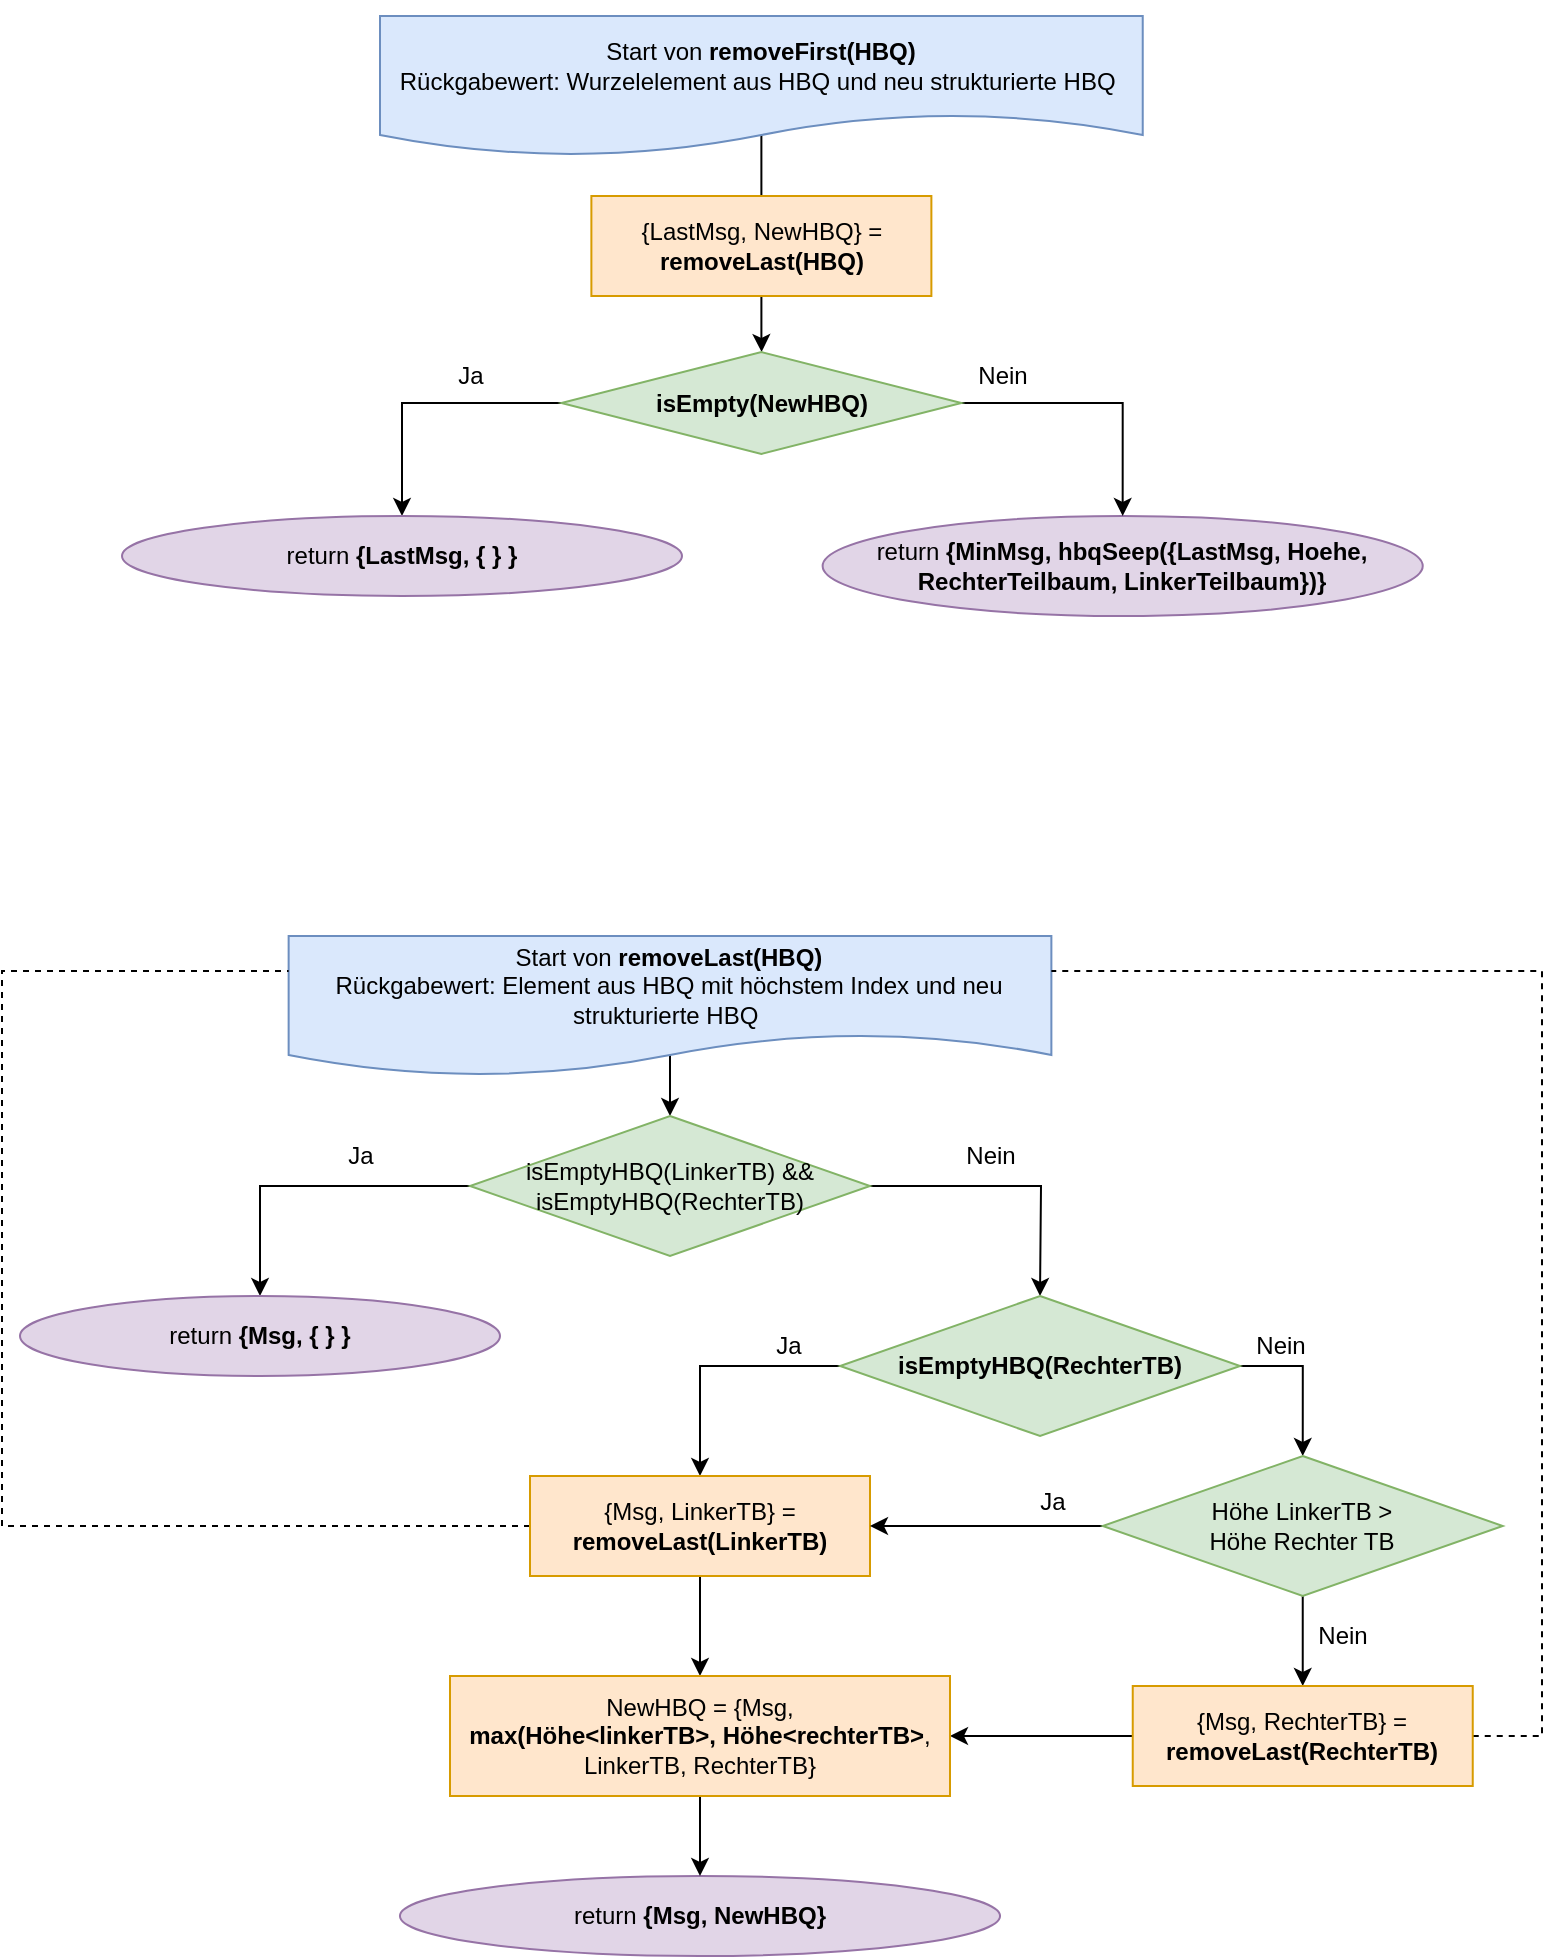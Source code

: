 <mxfile version="15.8.7" type="device"><diagram id="C5RBs43oDa-KdzZeNtuy" name="Page-1"><mxGraphModel dx="1346" dy="997" grid="1" gridSize="10" guides="1" tooltips="1" connect="1" arrows="1" fold="1" page="1" pageScale="1" pageWidth="827" pageHeight="1169" math="0" shadow="0"><root><mxCell id="WIyWlLk6GJQsqaUBKTNV-0"/><mxCell id="WIyWlLk6GJQsqaUBKTNV-1" parent="WIyWlLk6GJQsqaUBKTNV-0"/><mxCell id="M7bdTLm5wIMCPJVuJUl4-26" style="edgeStyle=orthogonalEdgeStyle;rounded=0;orthogonalLoop=1;jettySize=auto;html=1;exitX=0.5;exitY=0;exitDx=0;exitDy=0;entryX=0.5;entryY=0;entryDx=0;entryDy=0;" parent="WIyWlLk6GJQsqaUBKTNV-1" source="M7bdTLm5wIMCPJVuJUl4-27" target="M7bdTLm5wIMCPJVuJUl4-37" edge="1"><mxGeometry relative="1" as="geometry"><Array as="points"><mxPoint x="399.3" y="180"/><mxPoint x="399.3" y="180"/></Array><mxPoint x="399.7" y="170.005" as="targetPoint"/></mxGeometry></mxCell><mxCell id="M7bdTLm5wIMCPJVuJUl4-27" value="Start von &lt;b&gt;removeFirst(HBQ)&lt;/b&gt;&lt;br&gt;Rückgabewert: Wurzelelement aus HBQ und neu strukturierte HBQ&amp;nbsp;" style="shape=document;whiteSpace=wrap;html=1;boundedLbl=1;fillColor=#dae8fc;strokeColor=#6c8ebf;" parent="WIyWlLk6GJQsqaUBKTNV-1" vertex="1"><mxGeometry x="209.0" y="70" width="381.37" height="70" as="geometry"/></mxCell><mxCell id="M7bdTLm5wIMCPJVuJUl4-34" value="return &lt;b&gt;{MinMsg, hbqSeep({LastMsg, Hoehe, RechterTeilbaum, LinkerTeilbaum})}&lt;/b&gt;" style="ellipse;whiteSpace=wrap;html=1;rounded=0;fillColor=#e1d5e7;strokeColor=#9673a6;" parent="WIyWlLk6GJQsqaUBKTNV-1" vertex="1"><mxGeometry x="430.31" y="320" width="300.06" height="50" as="geometry"/></mxCell><mxCell id="M7bdTLm5wIMCPJVuJUl4-68" value="" style="edgeStyle=orthogonalEdgeStyle;rounded=0;orthogonalLoop=1;jettySize=auto;html=1;" parent="WIyWlLk6GJQsqaUBKTNV-1" source="M7bdTLm5wIMCPJVuJUl4-37" edge="1"><mxGeometry relative="1" as="geometry"><mxPoint x="399.8" y="238" as="targetPoint"/></mxGeometry></mxCell><mxCell id="M7bdTLm5wIMCPJVuJUl4-37" value="{LastMsg, NewHBQ} = &lt;b&gt;removeLast(HBQ)&lt;/b&gt;" style="rounded=0;whiteSpace=wrap;html=1;fillColor=#ffe6cc;strokeColor=#d79b00;" parent="WIyWlLk6GJQsqaUBKTNV-1" vertex="1"><mxGeometry x="314.69" y="160" width="170" height="50" as="geometry"/></mxCell><mxCell id="M7bdTLm5wIMCPJVuJUl4-38" style="edgeStyle=orthogonalEdgeStyle;rounded=0;orthogonalLoop=1;jettySize=auto;html=1;exitX=0.5;exitY=0;exitDx=0;exitDy=0;" parent="WIyWlLk6GJQsqaUBKTNV-1" source="M7bdTLm5wIMCPJVuJUl4-39" target="M7bdTLm5wIMCPJVuJUl4-42" edge="1"><mxGeometry relative="1" as="geometry"><Array as="points"><mxPoint x="354" y="560"/><mxPoint x="354" y="560"/></Array></mxGeometry></mxCell><mxCell id="M7bdTLm5wIMCPJVuJUl4-39" value="Start von &lt;b&gt;removeLast(HBQ)&lt;/b&gt;&lt;br&gt;Rückgabewert: Element aus HBQ mit höchstem Index und neu strukturierte HBQ&amp;nbsp;" style="shape=document;whiteSpace=wrap;html=1;boundedLbl=1;fillColor=#dae8fc;strokeColor=#6c8ebf;" parent="WIyWlLk6GJQsqaUBKTNV-1" vertex="1"><mxGeometry x="163.32" y="530" width="381.37" height="70" as="geometry"/></mxCell><mxCell id="M7bdTLm5wIMCPJVuJUl4-40" style="edgeStyle=orthogonalEdgeStyle;rounded=0;orthogonalLoop=1;jettySize=auto;html=1;exitX=0;exitY=0.5;exitDx=0;exitDy=0;entryX=0.5;entryY=0;entryDx=0;entryDy=0;" parent="WIyWlLk6GJQsqaUBKTNV-1" source="M7bdTLm5wIMCPJVuJUl4-42" target="M7bdTLm5wIMCPJVuJUl4-45" edge="1"><mxGeometry relative="1" as="geometry"/></mxCell><mxCell id="M7bdTLm5wIMCPJVuJUl4-41" style="edgeStyle=orthogonalEdgeStyle;rounded=0;orthogonalLoop=1;jettySize=auto;html=1;exitX=1;exitY=0.5;exitDx=0;exitDy=0;entryX=0.5;entryY=0;entryDx=0;entryDy=0;" parent="WIyWlLk6GJQsqaUBKTNV-1" source="M7bdTLm5wIMCPJVuJUl4-42" edge="1"><mxGeometry relative="1" as="geometry"><mxPoint x="539" y="710" as="targetPoint"/></mxGeometry></mxCell><mxCell id="M7bdTLm5wIMCPJVuJUl4-42" value="isEmptyHBQ(LinkerTB) &amp;amp;&amp;amp;&lt;br&gt;isEmptyHBQ(RechterTB)" style="rhombus;whiteSpace=wrap;html=1;rounded=0;fillColor=#d5e8d4;strokeColor=#82b366;" parent="WIyWlLk6GJQsqaUBKTNV-1" vertex="1"><mxGeometry x="254" y="620" width="200" height="70" as="geometry"/></mxCell><mxCell id="M7bdTLm5wIMCPJVuJUl4-43" value="Nein" style="text;html=1;align=center;verticalAlign=middle;resizable=0;points=[];autosize=1;strokeColor=none;fillColor=none;" parent="WIyWlLk6GJQsqaUBKTNV-1" vertex="1"><mxGeometry x="494" y="630" width="40" height="20" as="geometry"/></mxCell><mxCell id="M7bdTLm5wIMCPJVuJUl4-44" value="Ja" style="text;html=1;align=center;verticalAlign=middle;resizable=0;points=[];autosize=1;strokeColor=none;fillColor=none;" parent="WIyWlLk6GJQsqaUBKTNV-1" vertex="1"><mxGeometry x="184" y="630" width="30" height="20" as="geometry"/></mxCell><mxCell id="M7bdTLm5wIMCPJVuJUl4-45" value="return &lt;b&gt;{Msg, { } }&lt;/b&gt;" style="ellipse;whiteSpace=wrap;html=1;rounded=0;fillColor=#e1d5e7;strokeColor=#9673a6;" parent="WIyWlLk6GJQsqaUBKTNV-1" vertex="1"><mxGeometry x="29" y="710" width="240" height="40" as="geometry"/></mxCell><mxCell id="M7bdTLm5wIMCPJVuJUl4-46" value="return &lt;b&gt;{Msg, NewHBQ}&lt;/b&gt;" style="ellipse;whiteSpace=wrap;html=1;rounded=0;fillColor=#e1d5e7;strokeColor=#9673a6;" parent="WIyWlLk6GJQsqaUBKTNV-1" vertex="1"><mxGeometry x="218.97" y="1000" width="300.06" height="40" as="geometry"/></mxCell><mxCell id="M7bdTLm5wIMCPJVuJUl4-48" style="edgeStyle=orthogonalEdgeStyle;rounded=0;orthogonalLoop=1;jettySize=auto;html=1;exitX=0;exitY=0.5;exitDx=0;exitDy=0;entryX=0.5;entryY=0;entryDx=0;entryDy=0;" parent="WIyWlLk6GJQsqaUBKTNV-1" source="M7bdTLm5wIMCPJVuJUl4-50" target="M7bdTLm5wIMCPJVuJUl4-52" edge="1"><mxGeometry relative="1" as="geometry"><mxPoint x="539" y="760" as="sourcePoint"/><mxPoint x="538.96" y="790.01" as="targetPoint"/></mxGeometry></mxCell><mxCell id="M7bdTLm5wIMCPJVuJUl4-54" style="edgeStyle=orthogonalEdgeStyle;rounded=0;orthogonalLoop=1;jettySize=auto;html=1;exitX=1;exitY=0.5;exitDx=0;exitDy=0;entryX=0.5;entryY=0;entryDx=0;entryDy=0;" parent="WIyWlLk6GJQsqaUBKTNV-1" source="M7bdTLm5wIMCPJVuJUl4-50" target="M7bdTLm5wIMCPJVuJUl4-53" edge="1"><mxGeometry relative="1" as="geometry"><mxPoint x="591.78" y="745" as="sourcePoint"/><Array as="points"><mxPoint x="670" y="745"/></Array></mxGeometry></mxCell><mxCell id="M7bdTLm5wIMCPJVuJUl4-50" value="&lt;b&gt;isEmptyHBQ(RechterTB)&lt;/b&gt;" style="rhombus;whiteSpace=wrap;html=1;rounded=0;fillColor=#d5e8d4;strokeColor=#82b366;" parent="WIyWlLk6GJQsqaUBKTNV-1" vertex="1"><mxGeometry x="439.03" y="710" width="200" height="70" as="geometry"/></mxCell><mxCell id="M7bdTLm5wIMCPJVuJUl4-63" style="edgeStyle=orthogonalEdgeStyle;rounded=0;orthogonalLoop=1;jettySize=auto;html=1;exitX=0.5;exitY=1;exitDx=0;exitDy=0;entryX=0.5;entryY=0;entryDx=0;entryDy=0;" parent="WIyWlLk6GJQsqaUBKTNV-1" source="M7bdTLm5wIMCPJVuJUl4-52" target="M7bdTLm5wIMCPJVuJUl4-62" edge="1"><mxGeometry relative="1" as="geometry"/></mxCell><mxCell id="51-RDLBcVna1svm3C7E8-0" style="edgeStyle=orthogonalEdgeStyle;rounded=0;orthogonalLoop=1;jettySize=auto;html=1;exitX=0;exitY=0.5;exitDx=0;exitDy=0;entryX=0;entryY=0.25;entryDx=0;entryDy=0;dashed=1;endArrow=none;endFill=0;" parent="WIyWlLk6GJQsqaUBKTNV-1" source="M7bdTLm5wIMCPJVuJUl4-52" target="M7bdTLm5wIMCPJVuJUl4-39" edge="1"><mxGeometry relative="1" as="geometry"><Array as="points"><mxPoint x="20" y="825"/><mxPoint x="20" y="548"/></Array></mxGeometry></mxCell><mxCell id="M7bdTLm5wIMCPJVuJUl4-52" value="{Msg, LinkerTB} = &lt;b&gt;removeLast(LinkerTB)&lt;/b&gt;" style="rounded=0;whiteSpace=wrap;html=1;fillColor=#ffe6cc;strokeColor=#d79b00;" parent="WIyWlLk6GJQsqaUBKTNV-1" vertex="1"><mxGeometry x="284" y="800" width="170" height="50" as="geometry"/></mxCell><mxCell id="M7bdTLm5wIMCPJVuJUl4-55" style="edgeStyle=orthogonalEdgeStyle;rounded=0;orthogonalLoop=1;jettySize=auto;html=1;exitX=0;exitY=0.5;exitDx=0;exitDy=0;entryX=1;entryY=0.5;entryDx=0;entryDy=0;" parent="WIyWlLk6GJQsqaUBKTNV-1" source="M7bdTLm5wIMCPJVuJUl4-53" target="M7bdTLm5wIMCPJVuJUl4-52" edge="1"><mxGeometry relative="1" as="geometry"/></mxCell><mxCell id="M7bdTLm5wIMCPJVuJUl4-58" style="edgeStyle=orthogonalEdgeStyle;rounded=0;orthogonalLoop=1;jettySize=auto;html=1;exitX=0.5;exitY=1;exitDx=0;exitDy=0;entryX=0.5;entryY=0;entryDx=0;entryDy=0;" parent="WIyWlLk6GJQsqaUBKTNV-1" source="M7bdTLm5wIMCPJVuJUl4-53" target="M7bdTLm5wIMCPJVuJUl4-56" edge="1"><mxGeometry relative="1" as="geometry"/></mxCell><mxCell id="M7bdTLm5wIMCPJVuJUl4-53" value="Höhe LinkerTB &amp;gt; &lt;br&gt;Höhe Rechter TB" style="rhombus;whiteSpace=wrap;html=1;rounded=0;fillColor=#d5e8d4;strokeColor=#82b366;" parent="WIyWlLk6GJQsqaUBKTNV-1" vertex="1"><mxGeometry x="570.37" y="790" width="200" height="70" as="geometry"/></mxCell><mxCell id="M7bdTLm5wIMCPJVuJUl4-64" style="edgeStyle=orthogonalEdgeStyle;rounded=0;orthogonalLoop=1;jettySize=auto;html=1;exitX=0;exitY=0.5;exitDx=0;exitDy=0;entryX=1;entryY=0.5;entryDx=0;entryDy=0;" parent="WIyWlLk6GJQsqaUBKTNV-1" source="M7bdTLm5wIMCPJVuJUl4-56" target="M7bdTLm5wIMCPJVuJUl4-62" edge="1"><mxGeometry relative="1" as="geometry"/></mxCell><mxCell id="51-RDLBcVna1svm3C7E8-1" style="edgeStyle=orthogonalEdgeStyle;rounded=0;orthogonalLoop=1;jettySize=auto;html=1;exitX=1;exitY=0.5;exitDx=0;exitDy=0;entryX=1;entryY=0.25;entryDx=0;entryDy=0;dashed=1;endArrow=none;endFill=0;" parent="WIyWlLk6GJQsqaUBKTNV-1" source="M7bdTLm5wIMCPJVuJUl4-56" target="M7bdTLm5wIMCPJVuJUl4-39" edge="1"><mxGeometry relative="1" as="geometry"><Array as="points"><mxPoint x="790" y="930"/><mxPoint x="790" y="548"/></Array></mxGeometry></mxCell><mxCell id="M7bdTLm5wIMCPJVuJUl4-56" value="{Msg, RechterTB} = &lt;b&gt;removeLast(RechterTB)&lt;/b&gt;" style="rounded=0;whiteSpace=wrap;html=1;fillColor=#ffe6cc;strokeColor=#d79b00;" parent="WIyWlLk6GJQsqaUBKTNV-1" vertex="1"><mxGeometry x="585.37" y="905" width="170" height="50" as="geometry"/></mxCell><mxCell id="M7bdTLm5wIMCPJVuJUl4-57" value="Ja" style="text;html=1;align=center;verticalAlign=middle;resizable=0;points=[];autosize=1;strokeColor=none;fillColor=none;" parent="WIyWlLk6GJQsqaUBKTNV-1" vertex="1"><mxGeometry x="529.68" y="803" width="30" height="20" as="geometry"/></mxCell><mxCell id="M7bdTLm5wIMCPJVuJUl4-59" value="Nein" style="text;html=1;align=center;verticalAlign=middle;resizable=0;points=[];autosize=1;strokeColor=none;fillColor=none;" parent="WIyWlLk6GJQsqaUBKTNV-1" vertex="1"><mxGeometry x="670.37" y="870" width="40" height="20" as="geometry"/></mxCell><mxCell id="M7bdTLm5wIMCPJVuJUl4-60" value="Nein" style="text;html=1;align=center;verticalAlign=middle;resizable=0;points=[];autosize=1;strokeColor=none;fillColor=none;" parent="WIyWlLk6GJQsqaUBKTNV-1" vertex="1"><mxGeometry x="639.03" y="725" width="40" height="20" as="geometry"/></mxCell><mxCell id="M7bdTLm5wIMCPJVuJUl4-61" value="Ja" style="text;html=1;align=center;verticalAlign=middle;resizable=0;points=[];autosize=1;strokeColor=none;fillColor=none;" parent="WIyWlLk6GJQsqaUBKTNV-1" vertex="1"><mxGeometry x="397.62" y="725" width="30" height="20" as="geometry"/></mxCell><mxCell id="M7bdTLm5wIMCPJVuJUl4-65" style="edgeStyle=orthogonalEdgeStyle;rounded=0;orthogonalLoop=1;jettySize=auto;html=1;exitX=0.5;exitY=1;exitDx=0;exitDy=0;entryX=0.5;entryY=0;entryDx=0;entryDy=0;" parent="WIyWlLk6GJQsqaUBKTNV-1" source="M7bdTLm5wIMCPJVuJUl4-62" target="M7bdTLm5wIMCPJVuJUl4-46" edge="1"><mxGeometry relative="1" as="geometry"/></mxCell><mxCell id="M7bdTLm5wIMCPJVuJUl4-62" value="NewHBQ = {Msg, &lt;br&gt;&lt;b&gt;max(Höhe&amp;lt;linkerTB&amp;gt;, Höhe&amp;lt;rechterTB&amp;gt;&lt;/b&gt;, &lt;br&gt;LinkerTB, RechterTB}" style="rounded=0;whiteSpace=wrap;html=1;fillColor=#ffe6cc;strokeColor=#d79b00;" parent="WIyWlLk6GJQsqaUBKTNV-1" vertex="1"><mxGeometry x="244" y="900" width="250" height="60" as="geometry"/></mxCell><mxCell id="M7bdTLm5wIMCPJVuJUl4-69" value="" style="edgeStyle=orthogonalEdgeStyle;rounded=0;orthogonalLoop=1;jettySize=auto;html=1;exitX=1;exitY=0.5;exitDx=0;exitDy=0;" parent="WIyWlLk6GJQsqaUBKTNV-1" source="XJolkAtX9DAS-IqyrU6D-0" target="M7bdTLm5wIMCPJVuJUl4-34" edge="1"><mxGeometry relative="1" as="geometry"><mxPoint x="399.8" y="288" as="sourcePoint"/></mxGeometry></mxCell><mxCell id="XJolkAtX9DAS-IqyrU6D-2" style="edgeStyle=orthogonalEdgeStyle;rounded=0;orthogonalLoop=1;jettySize=auto;html=1;exitX=0;exitY=0.5;exitDx=0;exitDy=0;entryX=0.5;entryY=0;entryDx=0;entryDy=0;" parent="WIyWlLk6GJQsqaUBKTNV-1" source="XJolkAtX9DAS-IqyrU6D-0" target="XJolkAtX9DAS-IqyrU6D-1" edge="1"><mxGeometry relative="1" as="geometry"/></mxCell><mxCell id="XJolkAtX9DAS-IqyrU6D-0" value="&lt;b&gt;isEmpty(NewHBQ)&lt;/b&gt;" style="rhombus;whiteSpace=wrap;html=1;rounded=0;fillColor=#d5e8d4;strokeColor=#82b366;" parent="WIyWlLk6GJQsqaUBKTNV-1" vertex="1"><mxGeometry x="299.69" y="238" width="200" height="51" as="geometry"/></mxCell><mxCell id="XJolkAtX9DAS-IqyrU6D-1" value="return &lt;b&gt;{LastMsg, { } }&lt;/b&gt;" style="ellipse;whiteSpace=wrap;html=1;rounded=0;fillColor=#e1d5e7;strokeColor=#9673a6;" parent="WIyWlLk6GJQsqaUBKTNV-1" vertex="1"><mxGeometry x="80" y="320" width="280" height="40" as="geometry"/></mxCell><mxCell id="XJolkAtX9DAS-IqyrU6D-3" value="Ja" style="text;html=1;align=center;verticalAlign=middle;resizable=0;points=[];autosize=1;strokeColor=none;fillColor=none;" parent="WIyWlLk6GJQsqaUBKTNV-1" vertex="1"><mxGeometry x="238.97" y="240" width="30" height="20" as="geometry"/></mxCell><mxCell id="XJolkAtX9DAS-IqyrU6D-4" value="Nein" style="text;html=1;align=center;verticalAlign=middle;resizable=0;points=[];autosize=1;strokeColor=none;fillColor=none;" parent="WIyWlLk6GJQsqaUBKTNV-1" vertex="1"><mxGeometry x="500" y="240" width="40" height="20" as="geometry"/></mxCell></root></mxGraphModel></diagram></mxfile>